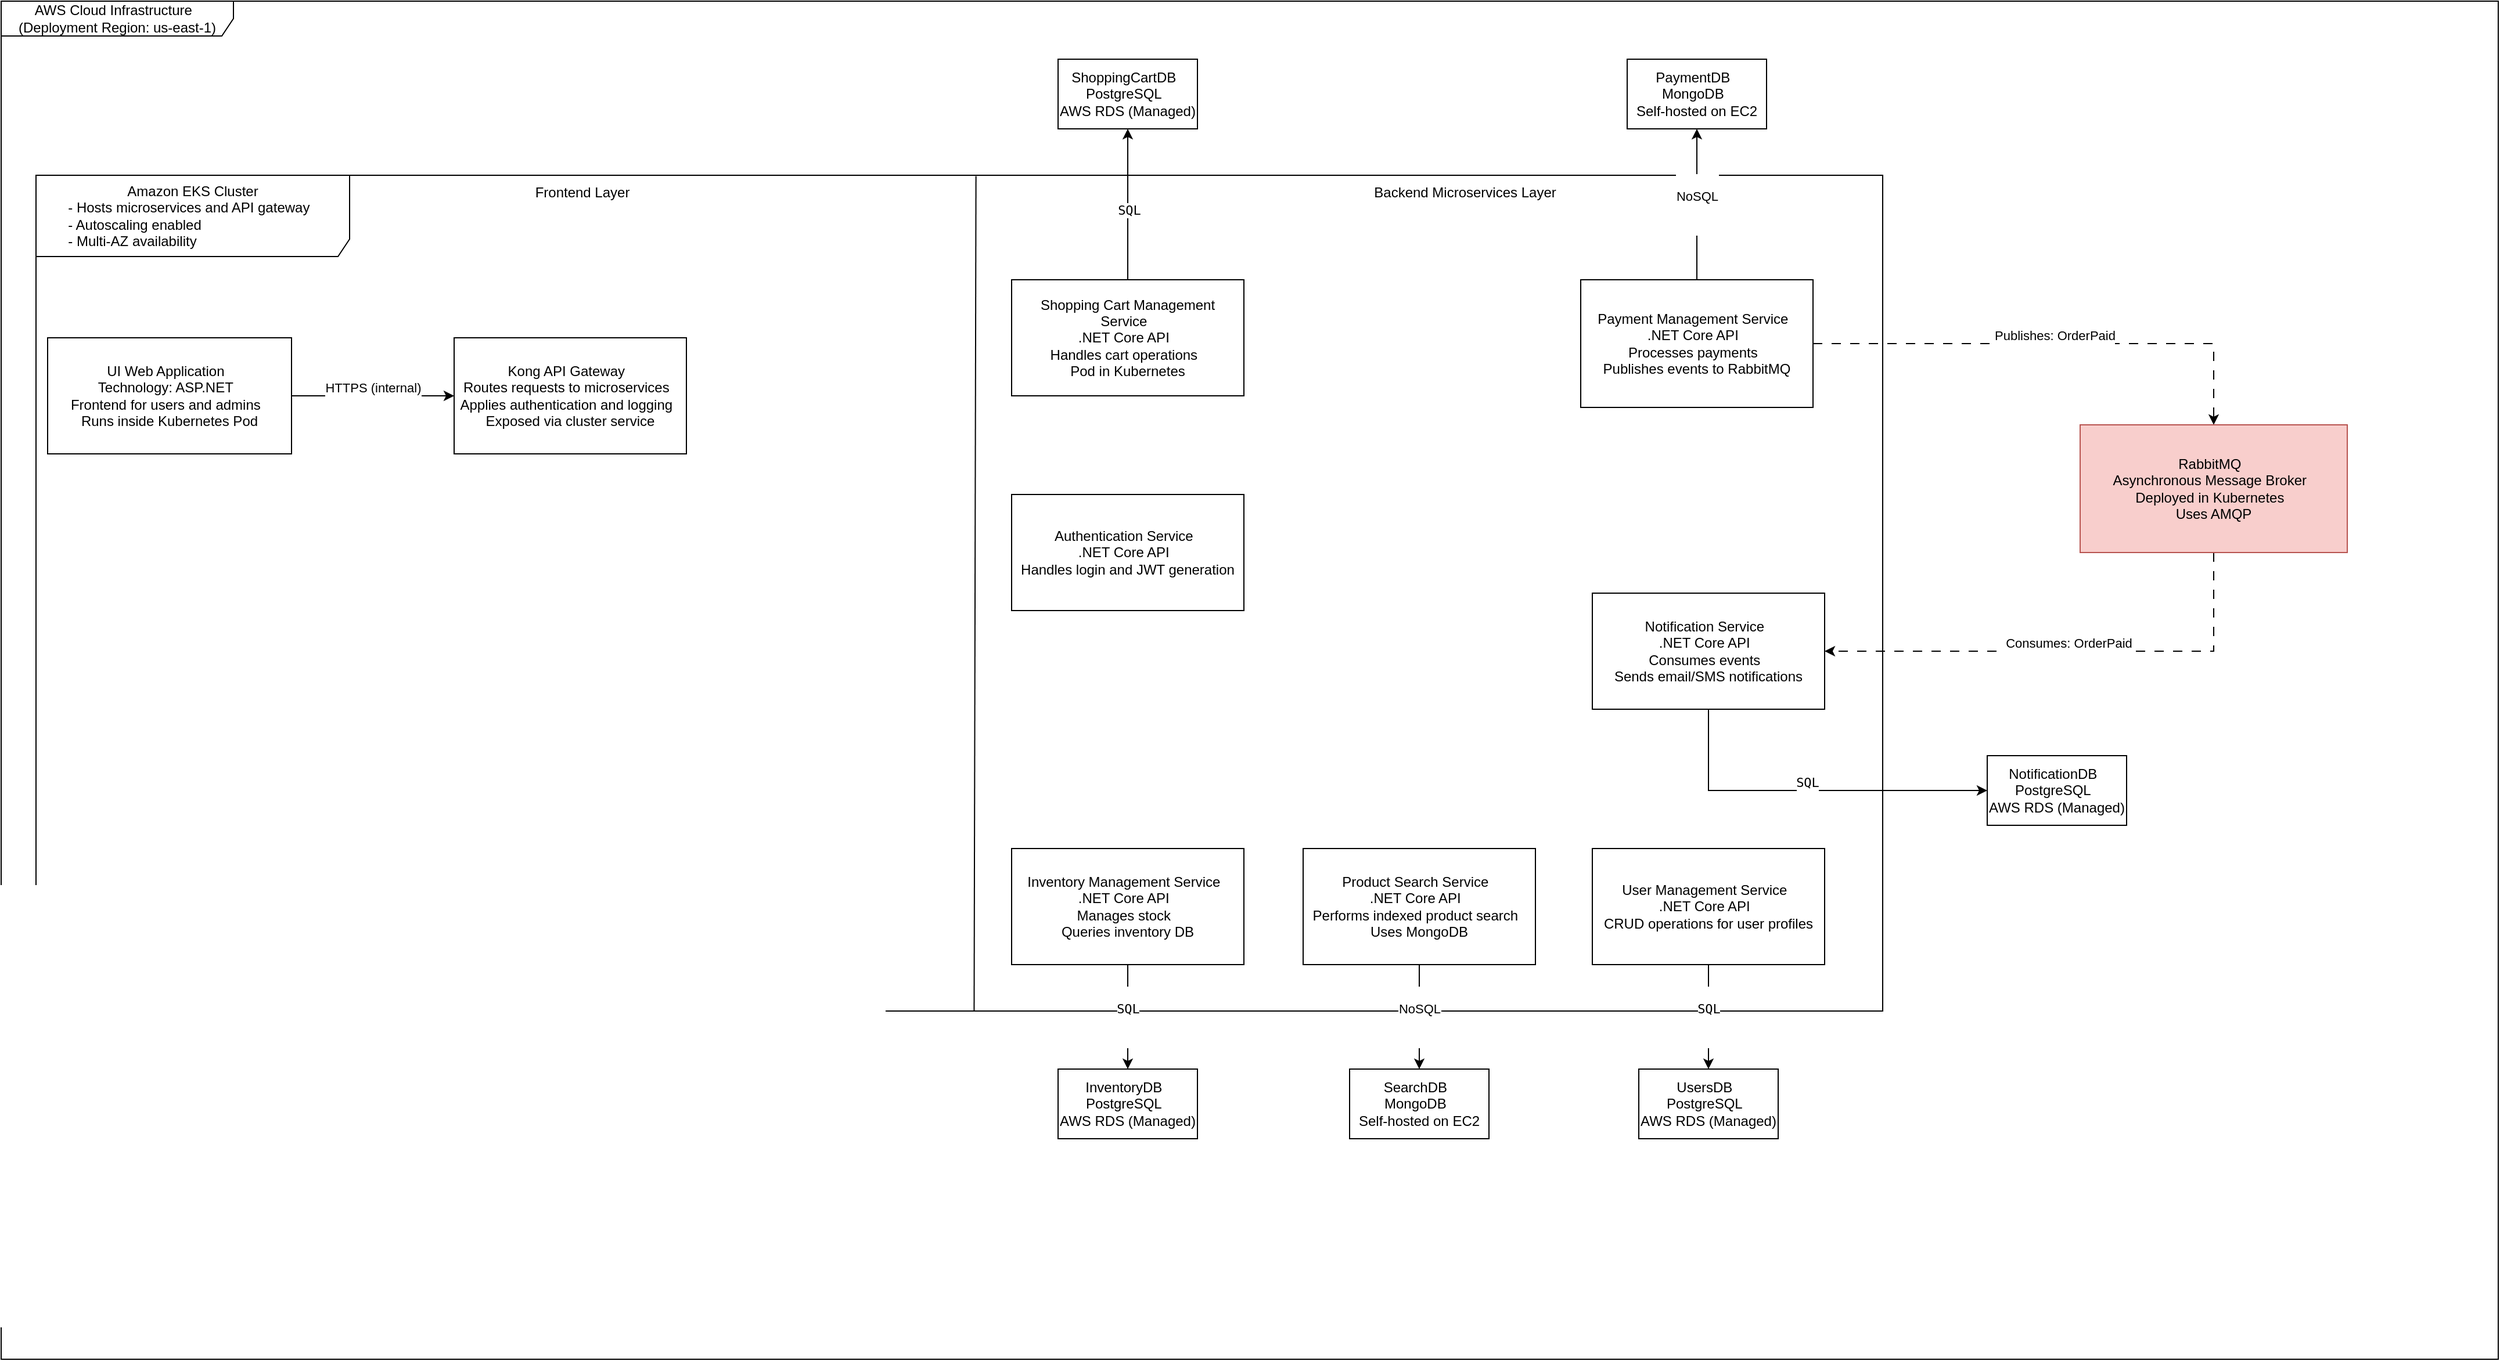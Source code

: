 <mxfile version="28.0.4">
  <diagram name="Página-1" id="-oBtZagFQr6BwE859LIM">
    <mxGraphModel dx="1455" dy="798" grid="1" gridSize="10" guides="1" tooltips="1" connect="1" arrows="1" fold="1" page="1" pageScale="1" pageWidth="827" pageHeight="1169" math="0" shadow="0">
      <root>
        <mxCell id="0" />
        <mxCell id="1" parent="0" />
        <mxCell id="JEXbMqFdo-jNTM7aFnA4-15" value="&lt;div&gt;AWS Cloud Infrastructure&amp;nbsp;&amp;nbsp;&lt;/div&gt;&lt;div&gt;(Deployment Region: us-east-1)&lt;/div&gt;" style="shape=umlFrame;whiteSpace=wrap;html=1;pointerEvents=0;width=200;height=30;" parent="1" vertex="1">
          <mxGeometry x="120" y="110" width="2150" height="1170" as="geometry" />
        </mxCell>
        <mxCell id="JEXbMqFdo-jNTM7aFnA4-16" value="Amazon EKS Cluster&lt;br&gt;&lt;div style=&quot;text-align: left; text-wrap-mode: nowrap;&quot;&gt;- Hosts microservices and API gateway&amp;nbsp;&amp;nbsp;&lt;/div&gt;&lt;div style=&quot;text-align: left; text-wrap-mode: nowrap;&quot;&gt;- Autoscaling enabled&amp;nbsp;&amp;nbsp;&lt;/div&gt;&lt;div style=&quot;text-align: left; text-wrap-mode: nowrap;&quot;&gt;- Multi-AZ availability&lt;/div&gt;" style="shape=umlFrame;whiteSpace=wrap;html=1;pointerEvents=0;width=270;height=70;" parent="1" vertex="1">
          <mxGeometry x="150" y="260" width="1590" height="720" as="geometry" />
        </mxCell>
        <mxCell id="JEXbMqFdo-jNTM7aFnA4-18" value="" style="endArrow=none;html=1;rounded=0;entryX=0.508;entryY=1;entryDx=0;entryDy=0;entryPerimeter=0;exitX=0.509;exitY=0.001;exitDx=0;exitDy=0;exitPerimeter=0;" parent="1" target="JEXbMqFdo-jNTM7aFnA4-16" edge="1" source="JEXbMqFdo-jNTM7aFnA4-16">
          <mxGeometry width="50" height="50" relative="1" as="geometry">
            <mxPoint x="940.0" y="260.0" as="sourcePoint" />
            <mxPoint x="944.52" y="732.35" as="targetPoint" />
          </mxGeometry>
        </mxCell>
        <mxCell id="JEXbMqFdo-jNTM7aFnA4-19" value="Frontend Layer" style="text;html=1;align=center;verticalAlign=middle;resizable=0;points=[];autosize=1;strokeColor=none;fillColor=none;" parent="1" vertex="1">
          <mxGeometry x="570" y="260" width="100" height="30" as="geometry" />
        </mxCell>
        <mxCell id="JEXbMqFdo-jNTM7aFnA4-20" value="Backend Microservices Layer" style="text;html=1;align=center;verticalAlign=middle;resizable=0;points=[];autosize=1;strokeColor=none;fillColor=none;" parent="1" vertex="1">
          <mxGeometry x="1290" y="260" width="180" height="30" as="geometry" />
        </mxCell>
        <mxCell id="JEXbMqFdo-jNTM7aFnA4-23" value="&#xa;HTTPS (internal)&#xa;&#xa;" style="edgeStyle=orthogonalEdgeStyle;rounded=0;orthogonalLoop=1;jettySize=auto;html=1;entryX=0;entryY=0.5;entryDx=0;entryDy=0;" parent="1" source="JEXbMqFdo-jNTM7aFnA4-21" target="JEXbMqFdo-jNTM7aFnA4-22" edge="1">
          <mxGeometry relative="1" as="geometry">
            <mxPoint as="offset" />
          </mxGeometry>
        </mxCell>
        <mxCell id="JEXbMqFdo-jNTM7aFnA4-21" value="&lt;div&gt;UI Web Application&amp;nbsp;&amp;nbsp;&lt;/div&gt;&lt;div&gt;Technology: ASP.NET&amp;nbsp;&amp;nbsp;&lt;/div&gt;&lt;div&gt;Frontend for users and admins&amp;nbsp;&amp;nbsp;&lt;/div&gt;&lt;div&gt;Runs inside Kubernetes Pod&lt;/div&gt;" style="html=1;whiteSpace=wrap;" parent="1" vertex="1">
          <mxGeometry x="160" y="400" width="210" height="100" as="geometry" />
        </mxCell>
        <mxCell id="JEXbMqFdo-jNTM7aFnA4-22" value="&lt;div&gt;Kong API Gateway&amp;nbsp;&amp;nbsp;&lt;/div&gt;&lt;div&gt;Routes requests to microservices&amp;nbsp;&amp;nbsp;&lt;/div&gt;&lt;div&gt;Applies authentication and logging&amp;nbsp;&amp;nbsp;&lt;/div&gt;&lt;div&gt;Exposed via cluster service&lt;/div&gt;" style="whiteSpace=wrap;html=1;" parent="1" vertex="1">
          <mxGeometry x="510" y="400" width="200" height="100" as="geometry" />
        </mxCell>
        <mxCell id="KPIpK77U0L4cHAyHi6_5-14" style="edgeStyle=orthogonalEdgeStyle;rounded=0;orthogonalLoop=1;jettySize=auto;html=1;entryX=0.5;entryY=1;entryDx=0;entryDy=0;" edge="1" parent="1" source="JEXbMqFdo-jNTM7aFnA4-25" target="KPIpK77U0L4cHAyHi6_5-5">
          <mxGeometry relative="1" as="geometry" />
        </mxCell>
        <mxCell id="KPIpK77U0L4cHAyHi6_5-15" value="&lt;code data-end=&quot;4244&quot; data-start=&quot;4239&quot;&gt;SQL&lt;/code&gt;" style="edgeLabel;html=1;align=center;verticalAlign=middle;resizable=0;points=[];" vertex="1" connectable="0" parent="KPIpK77U0L4cHAyHi6_5-14">
          <mxGeometry x="-0.067" y="-1" relative="1" as="geometry">
            <mxPoint as="offset" />
          </mxGeometry>
        </mxCell>
        <mxCell id="JEXbMqFdo-jNTM7aFnA4-25" value="&lt;div&gt;Shopping Cart Management Service&amp;nbsp;&amp;nbsp;&lt;/div&gt;&lt;div&gt;.NET Core API&amp;nbsp;&amp;nbsp;&lt;/div&gt;&lt;div&gt;Handles cart operations&amp;nbsp;&amp;nbsp;&lt;/div&gt;&lt;div&gt;Pod in Kubernetes&lt;/div&gt;" style="whiteSpace=wrap;html=1;" parent="1" vertex="1">
          <mxGeometry x="990" y="350" width="200" height="100" as="geometry" />
        </mxCell>
        <mxCell id="KPIpK77U0L4cHAyHi6_5-3" value="&#xa;Publishes: OrderPaid&#xa;&#xa;" style="edgeStyle=orthogonalEdgeStyle;rounded=0;orthogonalLoop=1;jettySize=auto;html=1;dashed=1;dashPattern=8 8;" edge="1" parent="1" source="JEXbMqFdo-jNTM7aFnA4-26" target="KPIpK77U0L4cHAyHi6_5-2">
          <mxGeometry relative="1" as="geometry" />
        </mxCell>
        <mxCell id="KPIpK77U0L4cHAyHi6_5-20" value="&#xa;NoSQL&#xa;&#xa;" style="edgeStyle=orthogonalEdgeStyle;rounded=0;orthogonalLoop=1;jettySize=auto;html=1;" edge="1" parent="1" source="JEXbMqFdo-jNTM7aFnA4-26" target="KPIpK77U0L4cHAyHi6_5-7">
          <mxGeometry relative="1" as="geometry" />
        </mxCell>
        <mxCell id="JEXbMqFdo-jNTM7aFnA4-26" value="&lt;div&gt;Payment Management Service&amp;nbsp;&amp;nbsp;&lt;/div&gt;&lt;div&gt;.NET Core API&amp;nbsp;&amp;nbsp;&lt;/div&gt;&lt;div&gt;Processes payments&amp;nbsp;&amp;nbsp;&lt;/div&gt;&lt;div&gt;Publishes events to RabbitMQ&lt;/div&gt;" style="whiteSpace=wrap;html=1;" parent="1" vertex="1">
          <mxGeometry x="1480" y="350" width="200" height="110" as="geometry" />
        </mxCell>
        <mxCell id="KPIpK77U0L4cHAyHi6_5-16" value="&#xa;&lt;code data-end=&quot;4244&quot; data-start=&quot;4239&quot;&gt;SQL&lt;/code&gt; &#xa;&#xa;" style="edgeStyle=orthogonalEdgeStyle;rounded=0;orthogonalLoop=1;jettySize=auto;html=1;entryX=0;entryY=0.5;entryDx=0;entryDy=0;exitX=0.5;exitY=1;exitDx=0;exitDy=0;" edge="1" parent="1" source="JEXbMqFdo-jNTM7aFnA4-27" target="KPIpK77U0L4cHAyHi6_5-8">
          <mxGeometry relative="1" as="geometry" />
        </mxCell>
        <mxCell id="JEXbMqFdo-jNTM7aFnA4-27" value="&lt;div&gt;Notification Service&amp;nbsp;&amp;nbsp;&lt;/div&gt;&lt;div&gt;.NET Core API&amp;nbsp;&amp;nbsp;&lt;/div&gt;&lt;div&gt;Consumes events&amp;nbsp;&amp;nbsp;&lt;/div&gt;&lt;div&gt;Sends email/SMS notifications&lt;/div&gt;" style="whiteSpace=wrap;html=1;" parent="1" vertex="1">
          <mxGeometry x="1490" y="620" width="200" height="100" as="geometry" />
        </mxCell>
        <mxCell id="JEXbMqFdo-jNTM7aFnA4-28" value="&lt;div&gt;Authentication Service&amp;nbsp;&amp;nbsp;&lt;/div&gt;&lt;div&gt;.NET Core API&amp;nbsp;&amp;nbsp;&lt;/div&gt;&lt;div&gt;Handles login and JWT generation&lt;/div&gt;" style="whiteSpace=wrap;html=1;" parent="1" vertex="1">
          <mxGeometry x="990" y="535" width="200" height="100" as="geometry" />
        </mxCell>
        <mxCell id="KPIpK77U0L4cHAyHi6_5-18" value="&#xa;&lt;code data-end=&quot;4244&quot; data-start=&quot;4239&quot;&gt;SQL&lt;/code&gt; &#xa;&#xa;" style="edgeStyle=orthogonalEdgeStyle;rounded=0;orthogonalLoop=1;jettySize=auto;html=1;entryX=0.5;entryY=0;entryDx=0;entryDy=0;" edge="1" parent="1" source="JEXbMqFdo-jNTM7aFnA4-29" target="KPIpK77U0L4cHAyHi6_5-10">
          <mxGeometry relative="1" as="geometry" />
        </mxCell>
        <mxCell id="JEXbMqFdo-jNTM7aFnA4-29" value="&lt;div&gt;Inventory Management Service&amp;nbsp;&amp;nbsp;&lt;/div&gt;&lt;div&gt;.NET Core API&amp;nbsp;&amp;nbsp;&lt;/div&gt;&lt;div&gt;Manages stock&amp;nbsp;&amp;nbsp;&lt;/div&gt;&lt;div&gt;Queries inventory DB&lt;/div&gt;" style="whiteSpace=wrap;html=1;" parent="1" vertex="1">
          <mxGeometry x="990" y="840" width="200" height="100" as="geometry" />
        </mxCell>
        <mxCell id="KPIpK77U0L4cHAyHi6_5-19" value="&#xa;NoSQL&#xa;&#xa;" style="edgeStyle=orthogonalEdgeStyle;rounded=0;orthogonalLoop=1;jettySize=auto;html=1;" edge="1" parent="1" source="JEXbMqFdo-jNTM7aFnA4-30" target="KPIpK77U0L4cHAyHi6_5-11">
          <mxGeometry relative="1" as="geometry" />
        </mxCell>
        <mxCell id="JEXbMqFdo-jNTM7aFnA4-30" value="&lt;div&gt;Product Search Service&amp;nbsp;&amp;nbsp;&lt;/div&gt;&lt;div&gt;.NET Core API&amp;nbsp;&amp;nbsp;&lt;/div&gt;&lt;div&gt;Performs indexed product search&amp;nbsp;&amp;nbsp;&lt;/div&gt;&lt;div&gt;Uses MongoDB&lt;/div&gt;" style="whiteSpace=wrap;html=1;" parent="1" vertex="1">
          <mxGeometry x="1241" y="840" width="200" height="100" as="geometry" />
        </mxCell>
        <mxCell id="KPIpK77U0L4cHAyHi6_5-17" value="&#xa;&lt;code data-end=&quot;4244&quot; data-start=&quot;4239&quot;&gt;SQL&lt;/code&gt; &#xa;&#xa;" style="edgeStyle=orthogonalEdgeStyle;rounded=0;orthogonalLoop=1;jettySize=auto;html=1;entryX=0.5;entryY=0;entryDx=0;entryDy=0;" edge="1" parent="1" source="JEXbMqFdo-jNTM7aFnA4-31" target="KPIpK77U0L4cHAyHi6_5-12">
          <mxGeometry relative="1" as="geometry" />
        </mxCell>
        <mxCell id="JEXbMqFdo-jNTM7aFnA4-31" value="&lt;div&gt;User Management Service&amp;nbsp;&amp;nbsp;&lt;/div&gt;&lt;div&gt;.NET Core API&amp;nbsp;&amp;nbsp;&lt;/div&gt;&lt;div&gt;CRUD operations for user profiles&lt;/div&gt;" style="whiteSpace=wrap;html=1;" parent="1" vertex="1">
          <mxGeometry x="1490" y="840" width="200" height="100" as="geometry" />
        </mxCell>
        <mxCell id="KPIpK77U0L4cHAyHi6_5-4" value="&#xa;Consumes: OrderPaid&#xa;&#xa;" style="edgeStyle=orthogonalEdgeStyle;rounded=0;orthogonalLoop=1;jettySize=auto;html=1;entryX=1;entryY=0.5;entryDx=0;entryDy=0;dashed=1;dashPattern=8 8;exitX=0.5;exitY=1;exitDx=0;exitDy=0;" edge="1" parent="1" source="KPIpK77U0L4cHAyHi6_5-2" target="JEXbMqFdo-jNTM7aFnA4-27">
          <mxGeometry relative="1" as="geometry" />
        </mxCell>
        <mxCell id="KPIpK77U0L4cHAyHi6_5-2" value="&lt;div&gt;RabbitMQ&amp;nbsp;&amp;nbsp;&lt;/div&gt;&lt;div&gt;Asynchronous Message Broker&amp;nbsp;&amp;nbsp;&lt;/div&gt;&lt;div&gt;Deployed in Kubernetes&amp;nbsp;&amp;nbsp;&lt;/div&gt;&lt;div&gt;Uses AMQP&lt;/div&gt;" style="whiteSpace=wrap;html=1;fillColor=#f8cecc;strokeColor=#b85450;" vertex="1" parent="1">
          <mxGeometry x="1910" y="475" width="230" height="110" as="geometry" />
        </mxCell>
        <mxCell id="KPIpK77U0L4cHAyHi6_5-5" value="&lt;div&gt;ShoppingCartDB&amp;nbsp;&amp;nbsp;&lt;/div&gt;&lt;div&gt;PostgreSQL&amp;nbsp;&amp;nbsp;&lt;/div&gt;&lt;div&gt;AWS RDS (Managed)&lt;/div&gt;" style="whiteSpace=wrap;html=1;" vertex="1" parent="1">
          <mxGeometry x="1030" y="160" width="120" height="60" as="geometry" />
        </mxCell>
        <mxCell id="KPIpK77U0L4cHAyHi6_5-7" value="&lt;div&gt;PaymentDB&amp;nbsp;&amp;nbsp;&lt;/div&gt;&lt;div&gt;MongoDB&amp;nbsp;&amp;nbsp;&lt;/div&gt;&lt;div&gt;Self-hosted on EC2&lt;/div&gt;" style="whiteSpace=wrap;html=1;" vertex="1" parent="1">
          <mxGeometry x="1520" y="160" width="120" height="60" as="geometry" />
        </mxCell>
        <mxCell id="KPIpK77U0L4cHAyHi6_5-8" value="&lt;div&gt;NotificationDB&amp;nbsp;&amp;nbsp;&lt;/div&gt;&lt;div&gt;PostgreSQL&amp;nbsp;&amp;nbsp;&lt;/div&gt;&lt;div&gt;AWS RDS (Managed)&lt;/div&gt;" style="whiteSpace=wrap;html=1;" vertex="1" parent="1">
          <mxGeometry x="1830" y="760" width="120" height="60" as="geometry" />
        </mxCell>
        <mxCell id="KPIpK77U0L4cHAyHi6_5-10" value="&lt;div&gt;InventoryDB&amp;nbsp;&amp;nbsp;&lt;/div&gt;&lt;div&gt;PostgreSQL&amp;nbsp;&amp;nbsp;&lt;/div&gt;&lt;div&gt;AWS RDS (Managed)&lt;/div&gt;" style="whiteSpace=wrap;html=1;" vertex="1" parent="1">
          <mxGeometry x="1030" y="1030" width="120" height="60" as="geometry" />
        </mxCell>
        <mxCell id="KPIpK77U0L4cHAyHi6_5-11" value="&lt;div&gt;SearchDB&amp;nbsp;&amp;nbsp;&lt;/div&gt;&lt;div&gt;MongoDB&amp;nbsp;&amp;nbsp;&lt;/div&gt;&lt;div&gt;Self-hosted on EC2&lt;/div&gt;" style="whiteSpace=wrap;html=1;" vertex="1" parent="1">
          <mxGeometry x="1281" y="1030" width="120" height="60" as="geometry" />
        </mxCell>
        <mxCell id="KPIpK77U0L4cHAyHi6_5-12" value="&lt;div&gt;UsersDB&amp;nbsp;&amp;nbsp;&lt;/div&gt;&lt;div&gt;PostgreSQL&amp;nbsp;&amp;nbsp;&lt;/div&gt;&lt;div&gt;AWS RDS (Managed)&lt;/div&gt;" style="whiteSpace=wrap;html=1;" vertex="1" parent="1">
          <mxGeometry x="1530" y="1030" width="120" height="60" as="geometry" />
        </mxCell>
      </root>
    </mxGraphModel>
  </diagram>
</mxfile>

